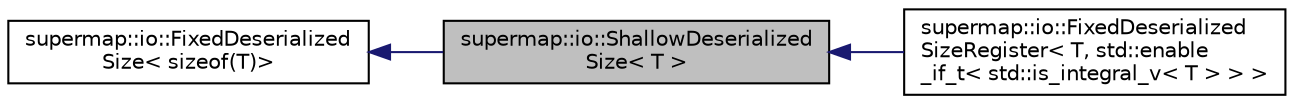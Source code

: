 digraph "supermap::io::ShallowDeserializedSize&lt; T &gt;"
{
 // LATEX_PDF_SIZE
  edge [fontname="Helvetica",fontsize="10",labelfontname="Helvetica",labelfontsize="10"];
  node [fontname="Helvetica",fontsize="10",shape=record];
  rankdir="LR";
  Node1 [label="supermap::io::ShallowDeserialized\lSize\< T \>",height=0.2,width=0.4,color="black", fillcolor="grey75", style="filled", fontcolor="black",tooltip="Type which indicates about shallowly deserialized object size."];
  Node2 -> Node1 [dir="back",color="midnightblue",fontsize="10",style="solid",fontname="Helvetica"];
  Node2 [label="supermap::io::FixedDeserialized\lSize\< sizeof(T)\>",height=0.2,width=0.4,color="black", fillcolor="white", style="filled",URL="$structsupermap_1_1io_1_1FixedDeserializedSize.html",tooltip=" "];
  Node1 -> Node3 [dir="back",color="midnightblue",fontsize="10",style="solid",fontname="Helvetica"];
  Node3 [label="supermap::io::FixedDeserialized\lSizeRegister\< T, std::enable\l_if_t\< std::is_integral_v\< T \> \> \>",height=0.2,width=0.4,color="black", fillcolor="white", style="filled",URL="$structsupermap_1_1io_1_1FixedDeserializedSizeRegister_3_01T_00_01std_1_1enable__if__t_3_01std_1_cd68edb0dee60bb54c411e0eab5accdd.html",tooltip="Default FixedDeserializedSizeRegister for all integral types."];
}
